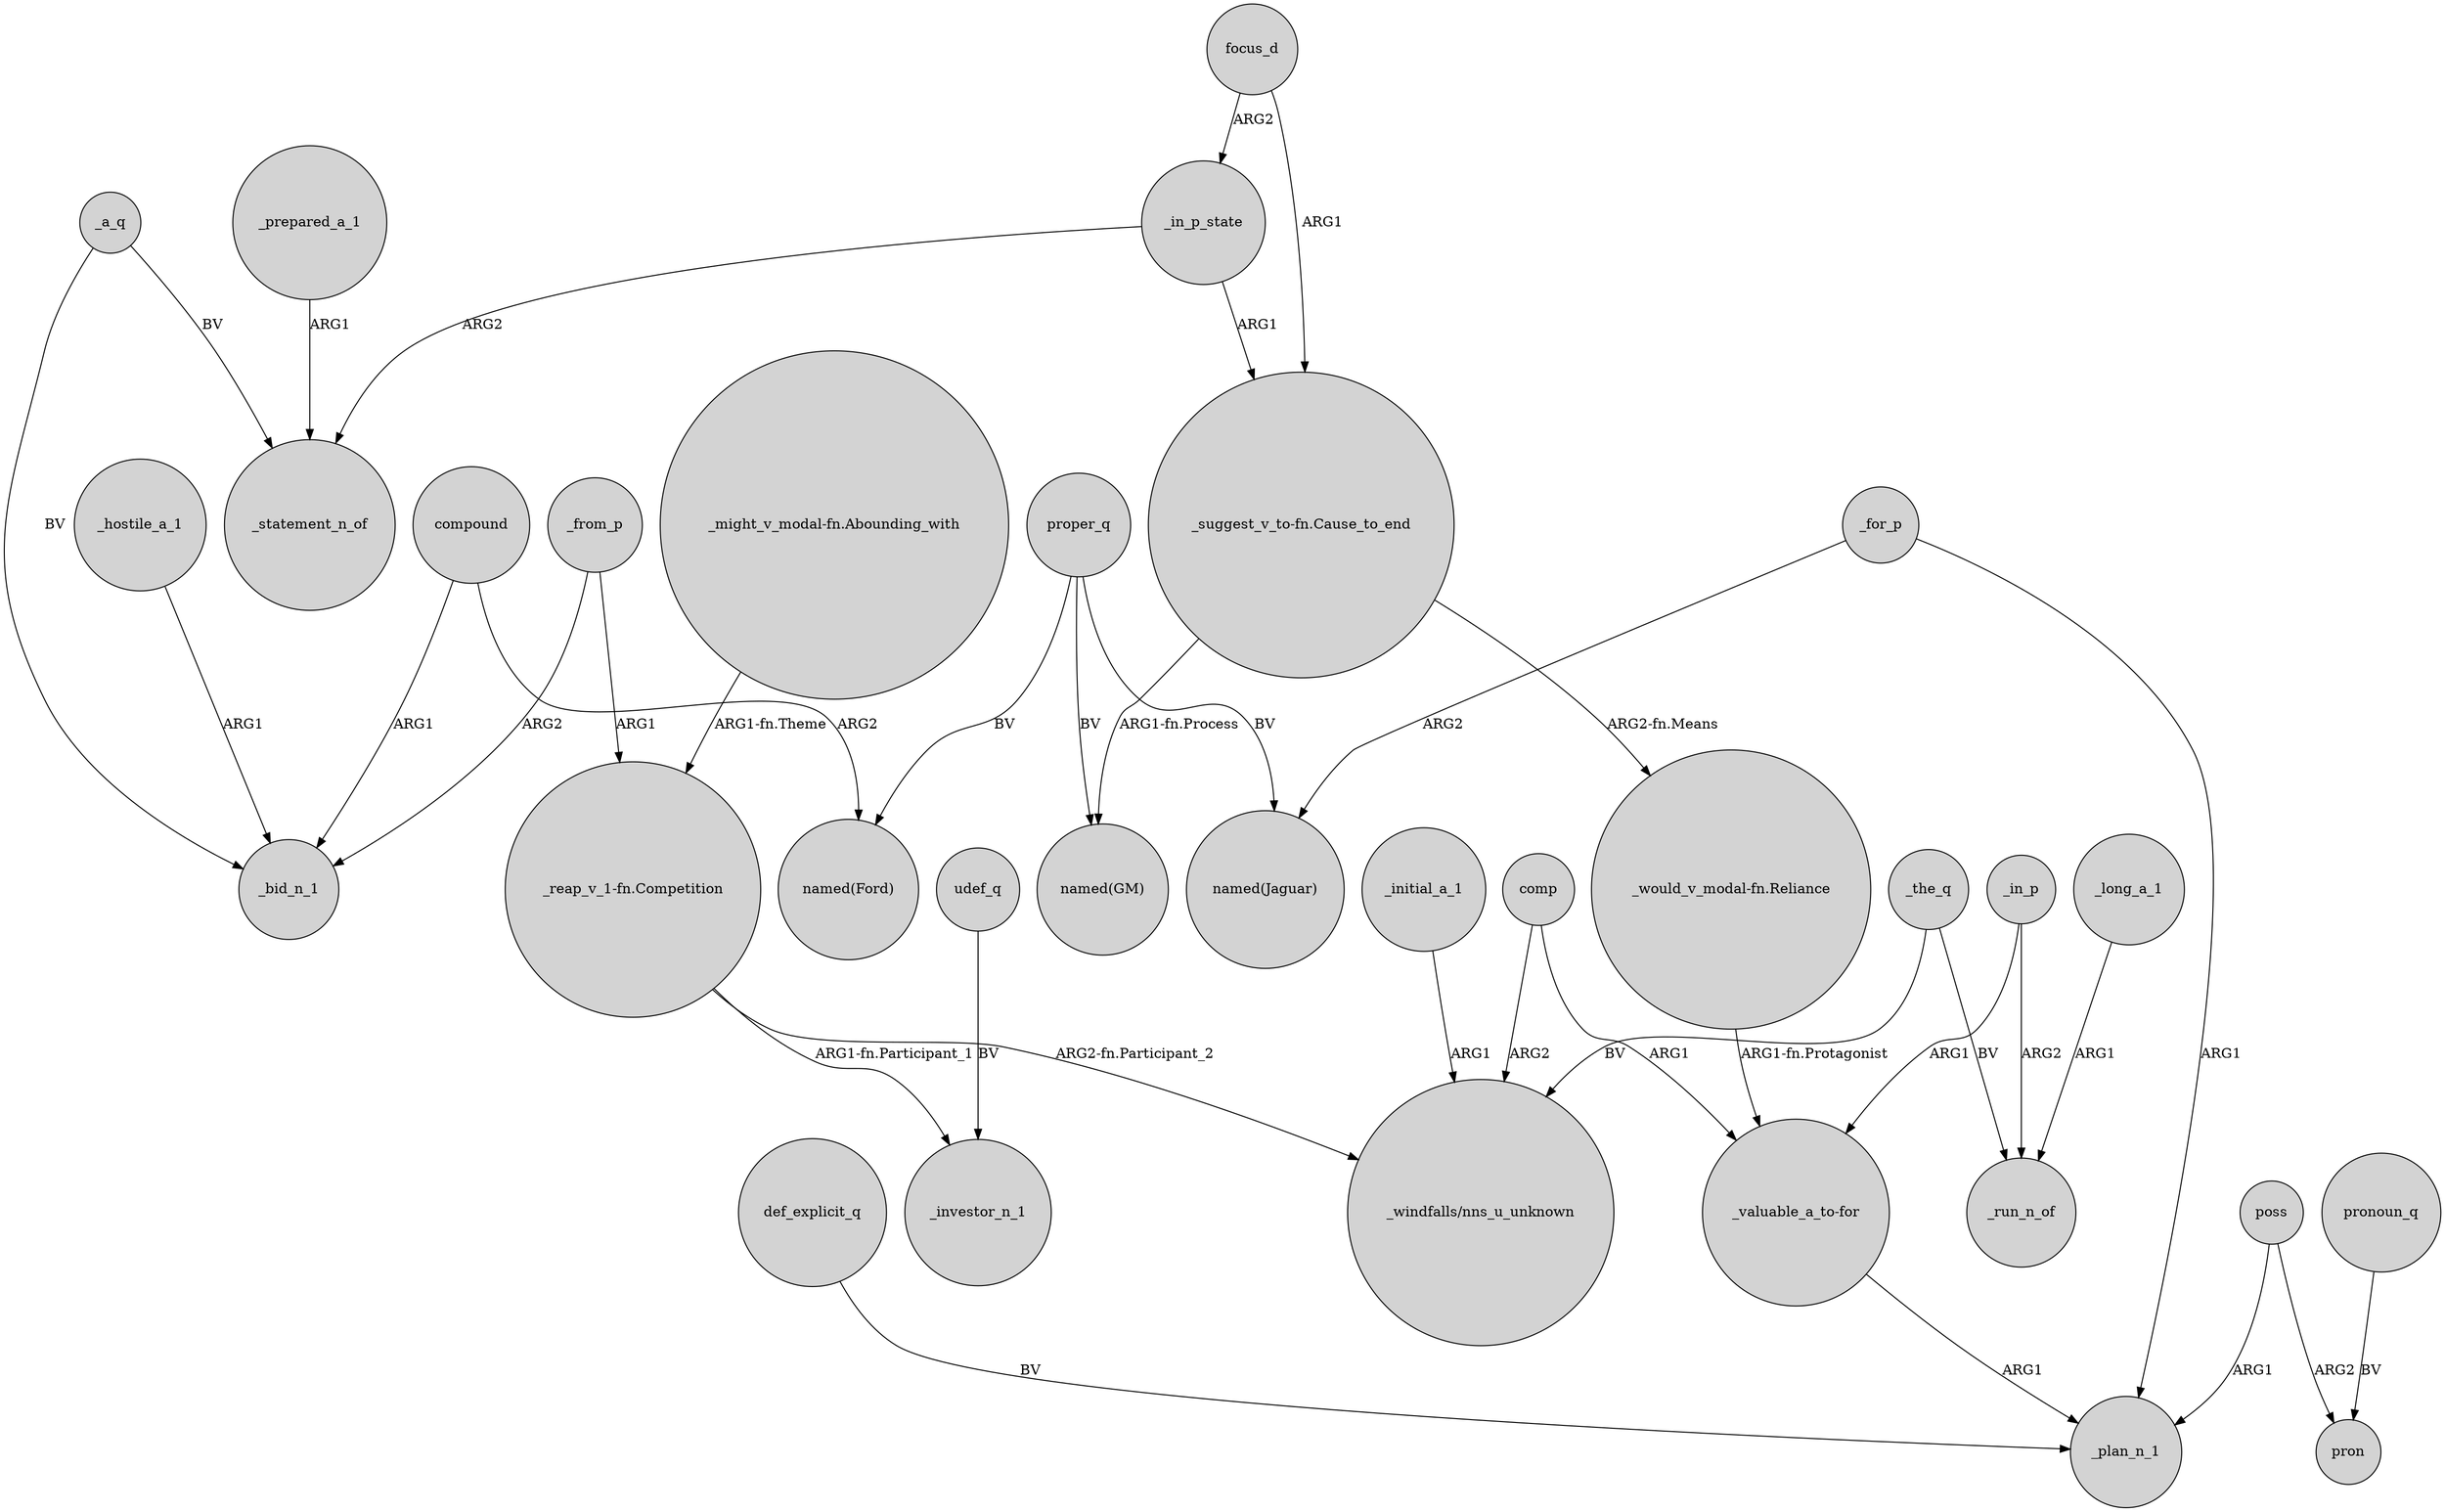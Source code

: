 digraph {
	node [shape=circle style=filled]
	_a_q -> _bid_n_1 [label=BV]
	focus_d -> _in_p_state [label=ARG2]
	_long_a_1 -> _run_n_of [label=ARG1]
	proper_q -> "named(Ford)" [label=BV]
	comp -> "_windfalls/nns_u_unknown" [label=ARG2]
	_in_p -> _run_n_of [label=ARG2]
	_prepared_a_1 -> _statement_n_of [label=ARG1]
	"_reap_v_1-fn.Competition" -> _investor_n_1 [label="ARG1-fn.Participant_1"]
	def_explicit_q -> _plan_n_1 [label=BV]
	_the_q -> _run_n_of [label=BV]
	proper_q -> "named(GM)" [label=BV]
	"_reap_v_1-fn.Competition" -> "_windfalls/nns_u_unknown" [label="ARG2-fn.Participant_2"]
	"_valuable_a_to-for" -> _plan_n_1 [label=ARG1]
	compound -> "named(Ford)" [label=ARG2]
	_from_p -> "_reap_v_1-fn.Competition" [label=ARG1]
	_the_q -> "_windfalls/nns_u_unknown" [label=BV]
	_from_p -> _bid_n_1 [label=ARG2]
	focus_d -> "_suggest_v_to-fn.Cause_to_end" [label=ARG1]
	"_suggest_v_to-fn.Cause_to_end" -> "_would_v_modal-fn.Reliance" [label="ARG2-fn.Means"]
	pronoun_q -> pron [label=BV]
	comp -> "_valuable_a_to-for" [label=ARG1]
	"_would_v_modal-fn.Reliance" -> "_valuable_a_to-for" [label="ARG1-fn.Protagonist"]
	poss -> pron [label=ARG2]
	"_suggest_v_to-fn.Cause_to_end" -> "named(GM)" [label="ARG1-fn.Process"]
	_hostile_a_1 -> _bid_n_1 [label=ARG1]
	poss -> _plan_n_1 [label=ARG1]
	"_might_v_modal-fn.Abounding_with" -> "_reap_v_1-fn.Competition" [label="ARG1-fn.Theme"]
	_in_p_state -> "_suggest_v_to-fn.Cause_to_end" [label=ARG1]
	_initial_a_1 -> "_windfalls/nns_u_unknown" [label=ARG1]
	proper_q -> "named(Jaguar)" [label=BV]
	_for_p -> "named(Jaguar)" [label=ARG2]
	_for_p -> _plan_n_1 [label=ARG1]
	udef_q -> _investor_n_1 [label=BV]
	_in_p_state -> _statement_n_of [label=ARG2]
	compound -> _bid_n_1 [label=ARG1]
	_in_p -> "_valuable_a_to-for" [label=ARG1]
	_a_q -> _statement_n_of [label=BV]
}
